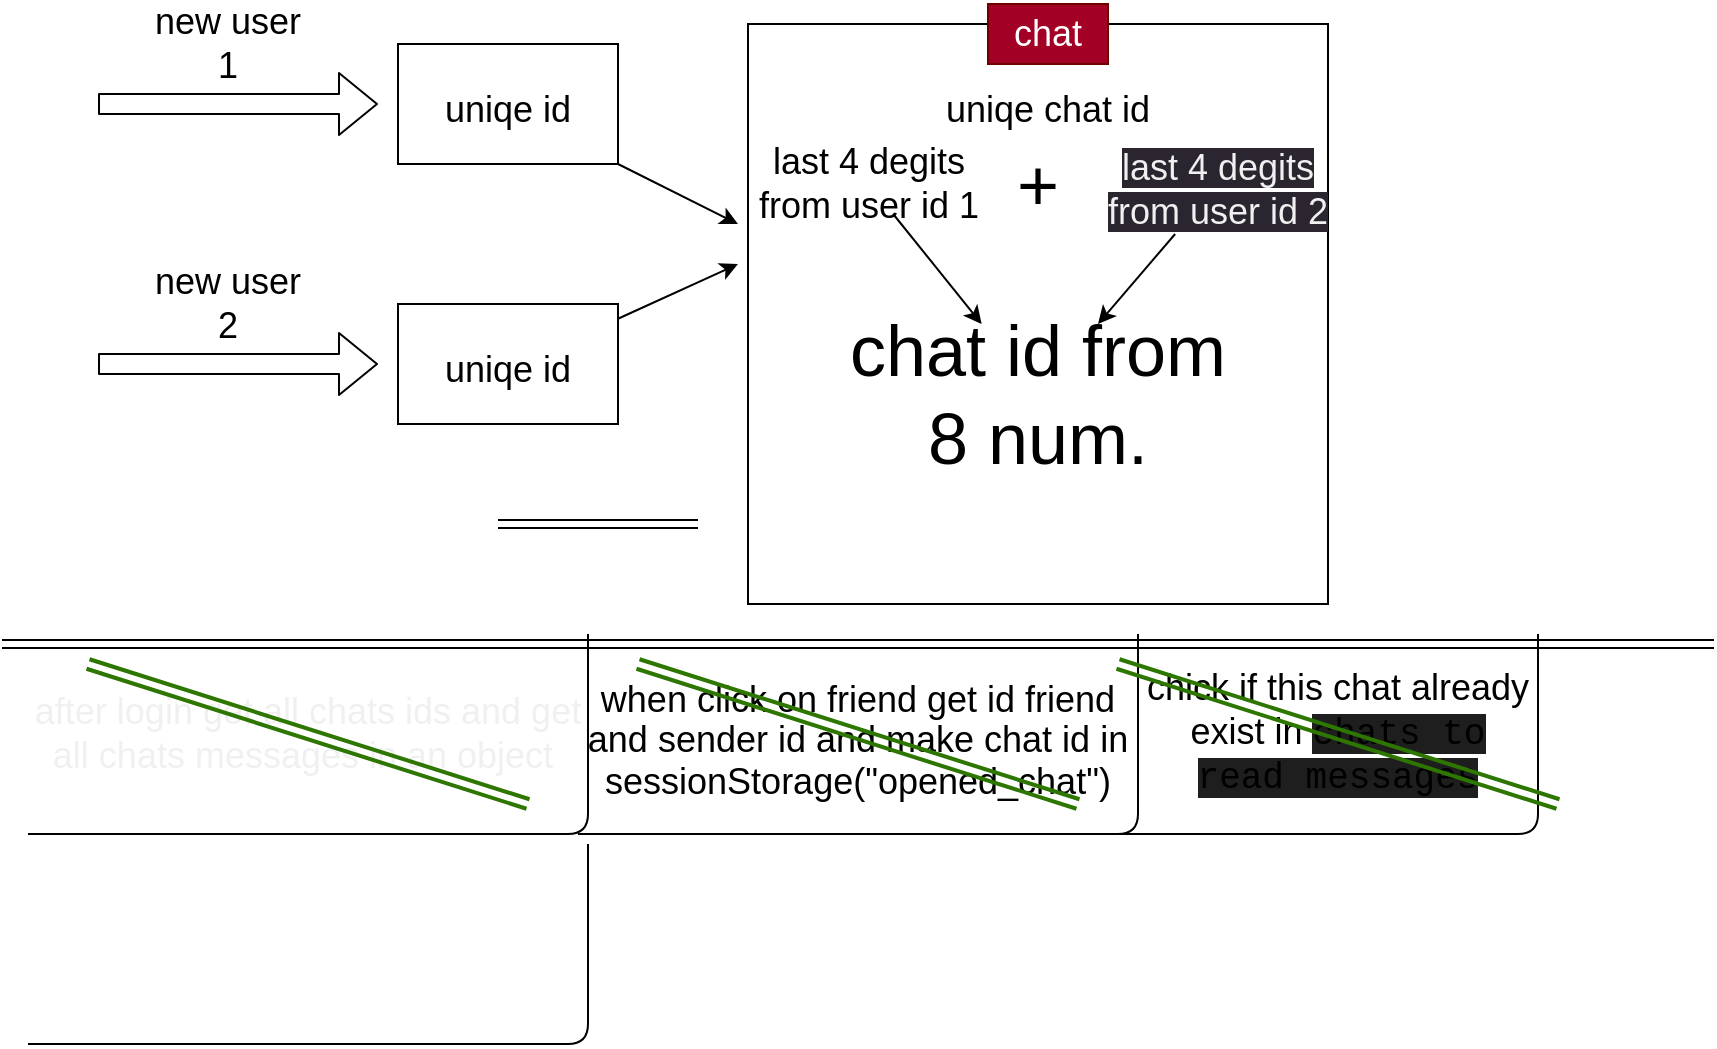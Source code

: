<mxfile>
    <diagram id="BCvkenS-0BN31dQD9QgF" name="Page-1">
        <mxGraphModel dx="1439" dy="497" grid="1" gridSize="10" guides="1" tooltips="1" connect="1" arrows="1" fold="1" page="1" pageScale="1" pageWidth="850" pageHeight="1100" math="0" shadow="0">
            <root>
                <mxCell id="0"/>
                <mxCell id="1" parent="0"/>
                <mxCell id="3" value="" style="shape=flexArrow;endArrow=classic;html=1;" parent="1" edge="1">
                    <mxGeometry width="50" height="50" relative="1" as="geometry">
                        <mxPoint x="40" y="60" as="sourcePoint"/>
                        <mxPoint x="180" y="60" as="targetPoint"/>
                    </mxGeometry>
                </mxCell>
                <mxCell id="5" value="&lt;font style=&quot;font-size: 18px;&quot;&gt;new user 1&lt;/font&gt;" style="text;strokeColor=none;align=center;fillColor=none;html=1;verticalAlign=middle;whiteSpace=wrap;rounded=0;" parent="1" vertex="1">
                    <mxGeometry x="60" y="20" width="90" height="20" as="geometry"/>
                </mxCell>
                <mxCell id="6" value="" style="rounded=0;whiteSpace=wrap;html=1;fontSize=18;" parent="1" vertex="1">
                    <mxGeometry x="190" y="30" width="110" height="60" as="geometry"/>
                </mxCell>
                <mxCell id="17" style="edgeStyle=none;html=1;fontSize=18;fontColor=#050505;" parent="1" source="7" edge="1">
                    <mxGeometry relative="1" as="geometry">
                        <mxPoint x="360" y="120" as="targetPoint"/>
                    </mxGeometry>
                </mxCell>
                <mxCell id="7" value="uniqe id" style="text;strokeColor=none;align=center;fillColor=none;html=1;verticalAlign=middle;whiteSpace=wrap;rounded=0;fontSize=18;" parent="1" vertex="1">
                    <mxGeometry x="190" y="30" width="110" height="65" as="geometry"/>
                </mxCell>
                <mxCell id="8" value="" style="shape=flexArrow;endArrow=classic;html=1;" parent="1" edge="1">
                    <mxGeometry width="50" height="50" relative="1" as="geometry">
                        <mxPoint x="40" y="190" as="sourcePoint"/>
                        <mxPoint x="180" y="190" as="targetPoint"/>
                    </mxGeometry>
                </mxCell>
                <mxCell id="9" value="&lt;font style=&quot;font-size: 18px;&quot;&gt;new user 2&lt;/font&gt;" style="text;strokeColor=none;align=center;fillColor=none;html=1;verticalAlign=middle;whiteSpace=wrap;rounded=0;" parent="1" vertex="1">
                    <mxGeometry x="60" y="150" width="90" height="20" as="geometry"/>
                </mxCell>
                <mxCell id="10" value="" style="rounded=0;whiteSpace=wrap;html=1;fontSize=18;" parent="1" vertex="1">
                    <mxGeometry x="190" y="160" width="110" height="60" as="geometry"/>
                </mxCell>
                <mxCell id="18" style="edgeStyle=none;html=1;fontSize=18;fontColor=#050505;" parent="1" source="11" edge="1">
                    <mxGeometry relative="1" as="geometry">
                        <mxPoint x="360" y="140" as="targetPoint"/>
                    </mxGeometry>
                </mxCell>
                <mxCell id="11" value="uniqe id" style="text;strokeColor=none;align=center;fillColor=none;html=1;verticalAlign=middle;whiteSpace=wrap;rounded=0;fontSize=18;" parent="1" vertex="1">
                    <mxGeometry x="190" y="160" width="110" height="65" as="geometry"/>
                </mxCell>
                <mxCell id="14" value="" style="whiteSpace=wrap;html=1;aspect=fixed;fontSize=18;" parent="1" vertex="1">
                    <mxGeometry x="365" y="20" width="290" height="290" as="geometry"/>
                </mxCell>
                <mxCell id="15" value="chat" style="text;strokeColor=#6F0000;align=center;fillColor=#a20025;html=1;verticalAlign=middle;whiteSpace=wrap;rounded=0;fontSize=18;fontColor=#ffffff;" parent="1" vertex="1">
                    <mxGeometry x="485" y="10" width="60" height="30" as="geometry"/>
                </mxCell>
                <mxCell id="20" value="uniqe chat id" style="text;align=center;html=1;verticalAlign=middle;whiteSpace=wrap;rounded=0;fontSize=18;shadow=1;" parent="1" vertex="1">
                    <mxGeometry x="450" y="47.5" width="130" height="30" as="geometry"/>
                </mxCell>
                <mxCell id="31" style="edgeStyle=none;html=1;fontSize=36;fontColor=#050505;" parent="1" source="23" target="30" edge="1">
                    <mxGeometry relative="1" as="geometry"/>
                </mxCell>
                <mxCell id="23" value="last 4 degits from user id 1" style="text;align=center;html=1;verticalAlign=middle;whiteSpace=wrap;rounded=0;shadow=1;fontSize=18;" parent="1" vertex="1">
                    <mxGeometry x="368" y="85" width="115" height="30" as="geometry"/>
                </mxCell>
                <mxCell id="32" style="edgeStyle=none;html=1;fontSize=36;fontColor=#050505;" parent="1" source="25" target="30" edge="1">
                    <mxGeometry relative="1" as="geometry"/>
                </mxCell>
                <mxCell id="25" value="&lt;span style=&quot;color: rgb(240, 240, 240); font-family: Helvetica; font-size: 18px; font-style: normal; font-variant-ligatures: normal; font-variant-caps: normal; font-weight: 400; letter-spacing: normal; orphans: 2; text-indent: 0px; text-transform: none; widows: 2; word-spacing: 0px; -webkit-text-stroke-width: 0px; background-color: rgb(42, 37, 47); text-decoration-thickness: initial; text-decoration-style: initial; text-decoration-color: initial; float: none; display: inline !important;&quot;&gt;last 4 degits from user id 2&lt;/span&gt;" style="text;whiteSpace=wrap;html=1;fontSize=18;fontColor=#050505;align=center;" parent="1" vertex="1">
                    <mxGeometry x="540" y="75" width="120" height="50" as="geometry"/>
                </mxCell>
                <mxCell id="27" value="&lt;font style=&quot;font-size: 36px;&quot;&gt;+&lt;/font&gt;" style="text;align=center;html=1;verticalAlign=middle;whiteSpace=wrap;rounded=0;shadow=1;fontSize=18;" parent="1" vertex="1">
                    <mxGeometry x="480" y="85" width="60" height="30" as="geometry"/>
                </mxCell>
                <mxCell id="30" value="chat id from 8 num." style="text;align=center;html=1;verticalAlign=middle;whiteSpace=wrap;rounded=0;shadow=1;fontSize=36;" parent="1" vertex="1">
                    <mxGeometry x="410" y="170" width="200" height="70" as="geometry"/>
                </mxCell>
                <mxCell id="33" value="" style="shape=link;html=1;fontSize=36;fontColor=#050505;" parent="1" edge="1">
                    <mxGeometry width="100" relative="1" as="geometry">
                        <mxPoint x="-8" y="330" as="sourcePoint"/>
                        <mxPoint x="848" y="330" as="targetPoint"/>
                    </mxGeometry>
                </mxCell>
                <mxCell id="34" value="&lt;p style=&quot;line-height: 40%;&quot;&gt;&lt;font style=&quot;font-size: 18px;&quot;&gt;when click on friend get id friend and sender id and make chat id in sessionStorage(&quot;opened_chat&quot;)&lt;/font&gt;&lt;/p&gt;" style="text;align=center;html=1;verticalAlign=middle;whiteSpace=wrap;rounded=0;shadow=1;fontSize=36;" parent="1" vertex="1">
                    <mxGeometry x="280" y="345" width="280" height="60" as="geometry"/>
                </mxCell>
                <mxCell id="36" value="" style="endArrow=none;html=1;fontSize=18;fontColor=#050505;" parent="1" edge="1">
                    <mxGeometry width="50" height="50" relative="1" as="geometry">
                        <mxPoint x="280" y="425" as="sourcePoint"/>
                        <mxPoint x="560" y="325" as="targetPoint"/>
                        <Array as="points">
                            <mxPoint x="560" y="425"/>
                        </Array>
                    </mxGeometry>
                </mxCell>
                <mxCell id="37" value="" style="shape=link;html=1;fontSize=18;fontColor=#050505;" parent="1" edge="1">
                    <mxGeometry width="100" relative="1" as="geometry">
                        <mxPoint x="240" y="270" as="sourcePoint"/>
                        <mxPoint x="340" y="270" as="targetPoint"/>
                    </mxGeometry>
                </mxCell>
                <mxCell id="38" value="chick if this chat already exist in&amp;nbsp;&lt;span style=&quot;background-color: rgb(30, 30, 30); font-family: Consolas, &amp;quot;Courier New&amp;quot;, monospace;&quot;&gt;&lt;font style=&quot;font-size: 18px;&quot;&gt;chats to read messages&lt;/font&gt;&lt;/span&gt;" style="text;align=center;html=1;verticalAlign=middle;whiteSpace=wrap;rounded=0;shadow=1;fontSize=18;" parent="1" vertex="1">
                    <mxGeometry x="560" y="330" width="200" height="90" as="geometry"/>
                </mxCell>
                <mxCell id="39" value="" style="endArrow=none;html=1;fontSize=18;fontColor=#050505;" parent="1" edge="1">
                    <mxGeometry width="50" height="50" relative="1" as="geometry">
                        <mxPoint x="480" y="425" as="sourcePoint"/>
                        <mxPoint x="760" y="325" as="targetPoint"/>
                        <Array as="points">
                            <mxPoint x="760" y="425"/>
                        </Array>
                    </mxGeometry>
                </mxCell>
                <mxCell id="40" value="after login get all chats ids and get all chats messages in an object&amp;nbsp;" style="text;strokeColor=none;align=center;fillColor=none;html=1;verticalAlign=middle;whiteSpace=wrap;rounded=0;shadow=1;fontSize=18;fontColor=#f0f0f0;" parent="1" vertex="1">
                    <mxGeometry y="330" width="290" height="90" as="geometry"/>
                </mxCell>
                <mxCell id="41" value="" style="endArrow=none;html=1;fontSize=18;fontColor=#050505;" parent="1" edge="1">
                    <mxGeometry width="50" height="50" relative="1" as="geometry">
                        <mxPoint x="5" y="425" as="sourcePoint"/>
                        <mxPoint x="285" y="325" as="targetPoint"/>
                        <Array as="points">
                            <mxPoint x="285" y="425"/>
                        </Array>
                    </mxGeometry>
                </mxCell>
                <mxCell id="45" value="" style="shape=link;html=1;fontSize=18;fontColor=#f0f0f0;fillColor=#60a917;strokeColor=#2D7600;strokeWidth=2;" parent="1" edge="1">
                    <mxGeometry width="100" relative="1" as="geometry">
                        <mxPoint x="35" y="340" as="sourcePoint"/>
                        <mxPoint x="255" y="410" as="targetPoint"/>
                    </mxGeometry>
                </mxCell>
                <mxCell id="46" value="" style="shape=link;html=1;fontSize=18;fontColor=#f0f0f0;fillColor=#60a917;strokeColor=#2D7600;strokeWidth=2;" parent="1" edge="1">
                    <mxGeometry width="100" relative="1" as="geometry">
                        <mxPoint x="310" y="340" as="sourcePoint"/>
                        <mxPoint x="530" y="410" as="targetPoint"/>
                    </mxGeometry>
                </mxCell>
                <mxCell id="47" value="" style="shape=link;html=1;fontSize=18;fontColor=#f0f0f0;fillColor=#60a917;strokeColor=#2D7600;strokeWidth=2;" parent="1" edge="1">
                    <mxGeometry width="100" relative="1" as="geometry">
                        <mxPoint x="550" y="340" as="sourcePoint"/>
                        <mxPoint x="770" y="410" as="targetPoint"/>
                    </mxGeometry>
                </mxCell>
                <mxCell id="48" value="" style="endArrow=none;html=1;fontSize=18;fontColor=#050505;" parent="1" edge="1">
                    <mxGeometry width="50" height="50" relative="1" as="geometry">
                        <mxPoint x="5.0" y="530" as="sourcePoint"/>
                        <mxPoint x="285" y="430" as="targetPoint"/>
                        <Array as="points">
                            <mxPoint x="285" y="530"/>
                        </Array>
                    </mxGeometry>
                </mxCell>
            </root>
        </mxGraphModel>
    </diagram>
</mxfile>